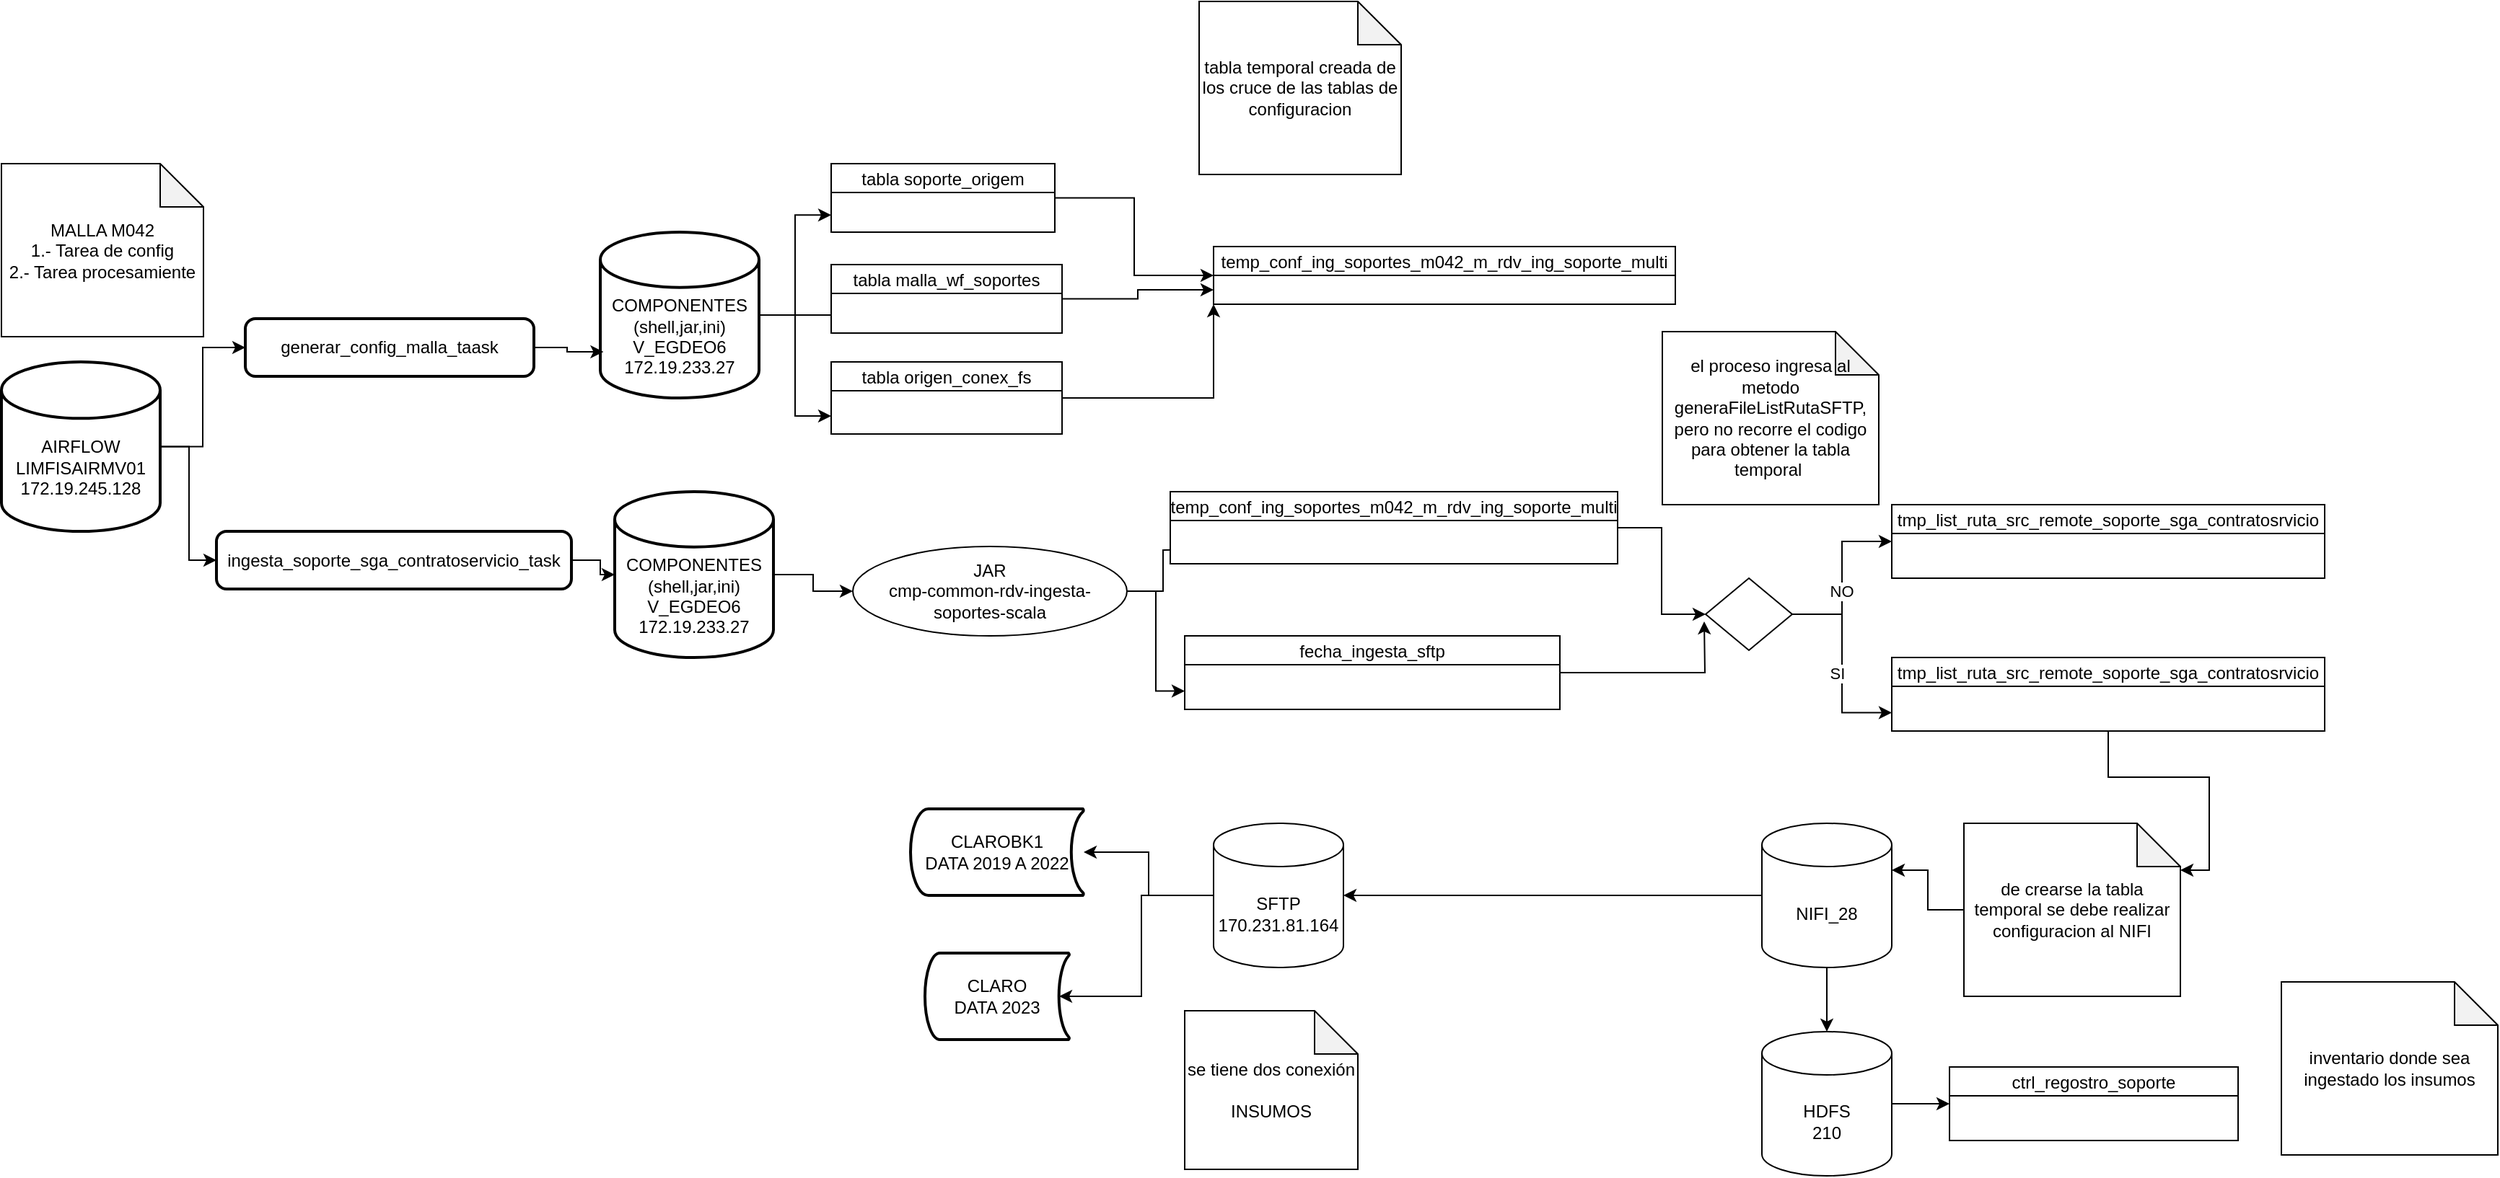 <mxfile version="22.0.4" type="github">
  <diagram name="Página-1" id="nAvbWC1fawTMlBLhIa62">
    <mxGraphModel dx="2003" dy="1937" grid="1" gridSize="10" guides="1" tooltips="1" connect="1" arrows="1" fold="1" page="1" pageScale="1" pageWidth="827" pageHeight="1169" math="0" shadow="0">
      <root>
        <mxCell id="0" />
        <mxCell id="1" parent="0" />
        <mxCell id="8W0M6XuyLA1WG0mMxSoz-59" style="edgeStyle=orthogonalEdgeStyle;rounded=0;orthogonalLoop=1;jettySize=auto;html=1;" edge="1" parent="1" source="8W0M6XuyLA1WG0mMxSoz-1" target="8W0M6XuyLA1WG0mMxSoz-8">
          <mxGeometry relative="1" as="geometry" />
        </mxCell>
        <mxCell id="8W0M6XuyLA1WG0mMxSoz-1" value="SFTP&lt;br&gt;170.231.81.164" style="shape=cylinder3;whiteSpace=wrap;html=1;boundedLbl=1;backgroundOutline=1;size=15;" vertex="1" parent="1">
          <mxGeometry x="900" y="440" width="90" height="100" as="geometry" />
        </mxCell>
        <mxCell id="8W0M6XuyLA1WG0mMxSoz-4" value="se tiene dos conexión&lt;br&gt;&lt;br&gt;INSUMOS" style="shape=note;whiteSpace=wrap;html=1;backgroundOutline=1;darkOpacity=0.05;" vertex="1" parent="1">
          <mxGeometry x="880" y="570" width="120" height="110" as="geometry" />
        </mxCell>
        <mxCell id="8W0M6XuyLA1WG0mMxSoz-7" value="CLARO&lt;br&gt;DATA 2023" style="strokeWidth=2;html=1;shape=mxgraph.flowchart.stored_data;whiteSpace=wrap;" vertex="1" parent="1">
          <mxGeometry x="700" y="530" width="100" height="60" as="geometry" />
        </mxCell>
        <mxCell id="8W0M6XuyLA1WG0mMxSoz-8" value="CLAROBK1&lt;br&gt;DATA 2019 A 2022" style="strokeWidth=2;html=1;shape=mxgraph.flowchart.stored_data;whiteSpace=wrap;" vertex="1" parent="1">
          <mxGeometry x="690" y="430" width="120" height="60" as="geometry" />
        </mxCell>
        <mxCell id="8W0M6XuyLA1WG0mMxSoz-29" style="edgeStyle=orthogonalEdgeStyle;rounded=0;orthogonalLoop=1;jettySize=auto;html=1;" edge="1" parent="1" source="8W0M6XuyLA1WG0mMxSoz-13" target="8W0M6XuyLA1WG0mMxSoz-16">
          <mxGeometry relative="1" as="geometry" />
        </mxCell>
        <mxCell id="8W0M6XuyLA1WG0mMxSoz-30" style="edgeStyle=orthogonalEdgeStyle;rounded=0;orthogonalLoop=1;jettySize=auto;html=1;" edge="1" parent="1" source="8W0M6XuyLA1WG0mMxSoz-13" target="8W0M6XuyLA1WG0mMxSoz-15">
          <mxGeometry relative="1" as="geometry" />
        </mxCell>
        <mxCell id="8W0M6XuyLA1WG0mMxSoz-13" value="&lt;br&gt;&lt;br&gt;AIRFLOW&lt;br&gt;LIMFISAIRMV01&lt;br&gt;172.19.245.128" style="strokeWidth=2;html=1;shape=mxgraph.flowchart.database;whiteSpace=wrap;" vertex="1" parent="1">
          <mxGeometry x="60" y="120" width="110" height="117.5" as="geometry" />
        </mxCell>
        <mxCell id="8W0M6XuyLA1WG0mMxSoz-47" style="edgeStyle=orthogonalEdgeStyle;rounded=0;orthogonalLoop=1;jettySize=auto;html=1;entryX=0;entryY=0.75;entryDx=0;entryDy=0;" edge="1" parent="1" source="8W0M6XuyLA1WG0mMxSoz-14" target="8W0M6XuyLA1WG0mMxSoz-21">
          <mxGeometry relative="1" as="geometry" />
        </mxCell>
        <mxCell id="8W0M6XuyLA1WG0mMxSoz-48" style="edgeStyle=orthogonalEdgeStyle;rounded=0;orthogonalLoop=1;jettySize=auto;html=1;" edge="1" parent="1" source="8W0M6XuyLA1WG0mMxSoz-14">
          <mxGeometry relative="1" as="geometry">
            <mxPoint x="660" y="87.5" as="targetPoint" />
          </mxGeometry>
        </mxCell>
        <mxCell id="8W0M6XuyLA1WG0mMxSoz-49" style="edgeStyle=orthogonalEdgeStyle;rounded=0;orthogonalLoop=1;jettySize=auto;html=1;entryX=0;entryY=0.75;entryDx=0;entryDy=0;" edge="1" parent="1" source="8W0M6XuyLA1WG0mMxSoz-14" target="8W0M6XuyLA1WG0mMxSoz-23">
          <mxGeometry relative="1" as="geometry" />
        </mxCell>
        <mxCell id="8W0M6XuyLA1WG0mMxSoz-14" value="&lt;br&gt;&lt;br&gt;COMPONENTES&lt;br&gt;(shell,jar,ini)&lt;br&gt;V_EGDEO6&lt;br&gt;172.19.233.27" style="strokeWidth=2;html=1;shape=mxgraph.flowchart.database;whiteSpace=wrap;" vertex="1" parent="1">
          <mxGeometry x="475" y="30" width="110" height="115" as="geometry" />
        </mxCell>
        <mxCell id="8W0M6XuyLA1WG0mMxSoz-31" style="edgeStyle=orthogonalEdgeStyle;rounded=0;orthogonalLoop=1;jettySize=auto;html=1;" edge="1" parent="1" source="8W0M6XuyLA1WG0mMxSoz-15" target="8W0M6XuyLA1WG0mMxSoz-20">
          <mxGeometry relative="1" as="geometry" />
        </mxCell>
        <mxCell id="8W0M6XuyLA1WG0mMxSoz-15" value="ingesta_soporte_sga_contratoservicio_task" style="rounded=1;whiteSpace=wrap;html=1;absoluteArcSize=1;arcSize=14;strokeWidth=2;" vertex="1" parent="1">
          <mxGeometry x="209" y="237.5" width="246" height="40" as="geometry" />
        </mxCell>
        <mxCell id="8W0M6XuyLA1WG0mMxSoz-16" value="generar_config_malla_taask" style="rounded=1;whiteSpace=wrap;html=1;absoluteArcSize=1;arcSize=14;strokeWidth=2;" vertex="1" parent="1">
          <mxGeometry x="229" y="90" width="200" height="40" as="geometry" />
        </mxCell>
        <mxCell id="8W0M6XuyLA1WG0mMxSoz-17" value="MALLA M042&lt;br&gt;1.- Tarea de config&lt;br&gt;2.- Tarea procesamiente" style="shape=note;whiteSpace=wrap;html=1;backgroundOutline=1;darkOpacity=0.05;" vertex="1" parent="1">
          <mxGeometry x="60" y="-17.5" width="140" height="120" as="geometry" />
        </mxCell>
        <mxCell id="8W0M6XuyLA1WG0mMxSoz-35" style="edgeStyle=orthogonalEdgeStyle;rounded=0;orthogonalLoop=1;jettySize=auto;html=1;" edge="1" parent="1" source="8W0M6XuyLA1WG0mMxSoz-20" target="8W0M6XuyLA1WG0mMxSoz-28">
          <mxGeometry relative="1" as="geometry" />
        </mxCell>
        <mxCell id="8W0M6XuyLA1WG0mMxSoz-20" value="&lt;br&gt;&lt;br&gt;COMPONENTES&lt;br&gt;(shell,jar,ini)&lt;br&gt;V_EGDEO6&lt;br&gt;172.19.233.27" style="strokeWidth=2;html=1;shape=mxgraph.flowchart.database;whiteSpace=wrap;" vertex="1" parent="1">
          <mxGeometry x="485" y="210" width="110" height="115" as="geometry" />
        </mxCell>
        <mxCell id="8W0M6XuyLA1WG0mMxSoz-25" style="edgeStyle=orthogonalEdgeStyle;rounded=0;orthogonalLoop=1;jettySize=auto;html=1;entryX=0;entryY=0.5;entryDx=0;entryDy=0;" edge="1" parent="1" source="8W0M6XuyLA1WG0mMxSoz-21" target="8W0M6XuyLA1WG0mMxSoz-24">
          <mxGeometry relative="1" as="geometry" />
        </mxCell>
        <mxCell id="8W0M6XuyLA1WG0mMxSoz-21" value="tabla soporte_origem" style="swimlane;fontStyle=0;childLayout=stackLayout;horizontal=1;startSize=20;fillColor=#ffffff;horizontalStack=0;resizeParent=1;resizeParentMax=0;resizeLast=0;collapsible=0;marginBottom=0;swimlaneFillColor=#ffffff;" vertex="1" parent="1">
          <mxGeometry x="635" y="-17.5" width="155" height="47.5" as="geometry" />
        </mxCell>
        <mxCell id="8W0M6XuyLA1WG0mMxSoz-26" style="edgeStyle=orthogonalEdgeStyle;rounded=0;orthogonalLoop=1;jettySize=auto;html=1;entryX=0;entryY=0.75;entryDx=0;entryDy=0;" edge="1" parent="1" source="8W0M6XuyLA1WG0mMxSoz-22" target="8W0M6XuyLA1WG0mMxSoz-24">
          <mxGeometry relative="1" as="geometry" />
        </mxCell>
        <mxCell id="8W0M6XuyLA1WG0mMxSoz-22" value="tabla malla_wf_soportes" style="swimlane;fontStyle=0;childLayout=stackLayout;horizontal=1;startSize=20;fillColor=#ffffff;horizontalStack=0;resizeParent=1;resizeParentMax=0;resizeLast=0;collapsible=0;marginBottom=0;swimlaneFillColor=#ffffff;" vertex="1" parent="1">
          <mxGeometry x="635" y="52.5" width="160" height="47.5" as="geometry" />
        </mxCell>
        <mxCell id="8W0M6XuyLA1WG0mMxSoz-27" style="edgeStyle=orthogonalEdgeStyle;rounded=0;orthogonalLoop=1;jettySize=auto;html=1;entryX=0;entryY=1;entryDx=0;entryDy=0;" edge="1" parent="1" source="8W0M6XuyLA1WG0mMxSoz-23" target="8W0M6XuyLA1WG0mMxSoz-24">
          <mxGeometry relative="1" as="geometry" />
        </mxCell>
        <mxCell id="8W0M6XuyLA1WG0mMxSoz-23" value="tabla origen_conex_fs" style="swimlane;fontStyle=0;childLayout=stackLayout;horizontal=1;startSize=20;fillColor=#ffffff;horizontalStack=0;resizeParent=1;resizeParentMax=0;resizeLast=0;collapsible=0;marginBottom=0;swimlaneFillColor=#ffffff;" vertex="1" parent="1">
          <mxGeometry x="635" y="120" width="160" height="50" as="geometry" />
        </mxCell>
        <mxCell id="8W0M6XuyLA1WG0mMxSoz-24" value="temp_conf_ing_soportes_m042_m_rdv_ing_soporte_multi" style="swimlane;fontStyle=0;childLayout=stackLayout;horizontal=1;startSize=20;fillColor=#ffffff;horizontalStack=0;resizeParent=1;resizeParentMax=0;resizeLast=0;collapsible=0;marginBottom=0;swimlaneFillColor=#ffffff;" vertex="1" parent="1">
          <mxGeometry x="900" y="40" width="320" height="40" as="geometry" />
        </mxCell>
        <mxCell id="8W0M6XuyLA1WG0mMxSoz-39" style="edgeStyle=orthogonalEdgeStyle;rounded=0;orthogonalLoop=1;jettySize=auto;html=1;" edge="1" parent="1" source="8W0M6XuyLA1WG0mMxSoz-28">
          <mxGeometry relative="1" as="geometry">
            <mxPoint x="890" y="250" as="targetPoint" />
          </mxGeometry>
        </mxCell>
        <mxCell id="8W0M6XuyLA1WG0mMxSoz-40" style="edgeStyle=orthogonalEdgeStyle;rounded=0;orthogonalLoop=1;jettySize=auto;html=1;entryX=0;entryY=0.75;entryDx=0;entryDy=0;" edge="1" parent="1" source="8W0M6XuyLA1WG0mMxSoz-28" target="8W0M6XuyLA1WG0mMxSoz-34">
          <mxGeometry relative="1" as="geometry" />
        </mxCell>
        <mxCell id="8W0M6XuyLA1WG0mMxSoz-28" value="JAR&lt;br&gt;cmp-common-rdv-ingesta-soportes-scala" style="shape=ellipse;html=1;dashed=0;whiteSpace=wrap;perimeter=ellipsePerimeter;" vertex="1" parent="1">
          <mxGeometry x="650" y="248" width="190" height="62" as="geometry" />
        </mxCell>
        <mxCell id="8W0M6XuyLA1WG0mMxSoz-32" style="edgeStyle=orthogonalEdgeStyle;rounded=0;orthogonalLoop=1;jettySize=auto;html=1;entryX=0.02;entryY=0.722;entryDx=0;entryDy=0;entryPerimeter=0;" edge="1" parent="1" source="8W0M6XuyLA1WG0mMxSoz-16" target="8W0M6XuyLA1WG0mMxSoz-14">
          <mxGeometry relative="1" as="geometry" />
        </mxCell>
        <mxCell id="8W0M6XuyLA1WG0mMxSoz-43" style="edgeStyle=orthogonalEdgeStyle;rounded=0;orthogonalLoop=1;jettySize=auto;html=1;" edge="1" parent="1" source="8W0M6XuyLA1WG0mMxSoz-34">
          <mxGeometry relative="1" as="geometry">
            <mxPoint x="1240" y="300" as="targetPoint" />
          </mxGeometry>
        </mxCell>
        <mxCell id="8W0M6XuyLA1WG0mMxSoz-34" value="fecha_ingesta_sftp" style="swimlane;fontStyle=0;childLayout=stackLayout;horizontal=1;startSize=20;fillColor=#ffffff;horizontalStack=0;resizeParent=1;resizeParentMax=0;resizeLast=0;collapsible=0;marginBottom=0;swimlaneFillColor=#ffffff;" vertex="1" parent="1">
          <mxGeometry x="880" y="310" width="260" height="51" as="geometry" />
        </mxCell>
        <mxCell id="8W0M6XuyLA1WG0mMxSoz-42" style="edgeStyle=orthogonalEdgeStyle;rounded=0;orthogonalLoop=1;jettySize=auto;html=1;entryX=0;entryY=0.5;entryDx=0;entryDy=0;" edge="1" parent="1" source="8W0M6XuyLA1WG0mMxSoz-38" target="8W0M6XuyLA1WG0mMxSoz-41">
          <mxGeometry relative="1" as="geometry" />
        </mxCell>
        <mxCell id="8W0M6XuyLA1WG0mMxSoz-38" value="temp_conf_ing_soportes_m042_m_rdv_ing_soporte_multi" style="swimlane;fontStyle=0;childLayout=stackLayout;horizontal=1;startSize=20;fillColor=#ffffff;horizontalStack=0;resizeParent=1;resizeParentMax=0;resizeLast=0;collapsible=0;marginBottom=0;swimlaneFillColor=#ffffff;" vertex="1" parent="1">
          <mxGeometry x="870" y="210" width="310" height="50" as="geometry" />
        </mxCell>
        <mxCell id="8W0M6XuyLA1WG0mMxSoz-45" style="edgeStyle=orthogonalEdgeStyle;rounded=0;orthogonalLoop=1;jettySize=auto;html=1;entryX=0;entryY=0.5;entryDx=0;entryDy=0;" edge="1" parent="1" source="8W0M6XuyLA1WG0mMxSoz-41" target="8W0M6XuyLA1WG0mMxSoz-44">
          <mxGeometry relative="1" as="geometry" />
        </mxCell>
        <mxCell id="8W0M6XuyLA1WG0mMxSoz-51" value="NO" style="edgeLabel;html=1;align=center;verticalAlign=middle;resizable=0;points=[];" vertex="1" connectable="0" parent="8W0M6XuyLA1WG0mMxSoz-45">
          <mxGeometry x="-0.15" y="1" relative="1" as="geometry">
            <mxPoint as="offset" />
          </mxGeometry>
        </mxCell>
        <mxCell id="8W0M6XuyLA1WG0mMxSoz-55" style="edgeStyle=orthogonalEdgeStyle;rounded=0;orthogonalLoop=1;jettySize=auto;html=1;entryX=0;entryY=0.75;entryDx=0;entryDy=0;" edge="1" parent="1" source="8W0M6XuyLA1WG0mMxSoz-41" target="8W0M6XuyLA1WG0mMxSoz-54">
          <mxGeometry relative="1" as="geometry" />
        </mxCell>
        <mxCell id="8W0M6XuyLA1WG0mMxSoz-56" value="SI" style="edgeLabel;html=1;align=center;verticalAlign=middle;resizable=0;points=[];" vertex="1" connectable="0" parent="8W0M6XuyLA1WG0mMxSoz-55">
          <mxGeometry x="0.09" y="-4" relative="1" as="geometry">
            <mxPoint as="offset" />
          </mxGeometry>
        </mxCell>
        <mxCell id="8W0M6XuyLA1WG0mMxSoz-41" value="" style="shape=rhombus;html=1;dashed=0;whiteSpace=wrap;perimeter=rhombusPerimeter;" vertex="1" parent="1">
          <mxGeometry x="1241" y="270" width="60" height="50" as="geometry" />
        </mxCell>
        <mxCell id="8W0M6XuyLA1WG0mMxSoz-44" value="tmp_list_ruta_src_remote_soporte_sga_contratosrvicio" style="swimlane;fontStyle=0;childLayout=stackLayout;horizontal=1;startSize=20;fillColor=#ffffff;horizontalStack=0;resizeParent=1;resizeParentMax=0;resizeLast=0;collapsible=0;marginBottom=0;swimlaneFillColor=#ffffff;" vertex="1" parent="1">
          <mxGeometry x="1370" y="219" width="300" height="51" as="geometry" />
        </mxCell>
        <mxCell id="8W0M6XuyLA1WG0mMxSoz-46" value="tabla temporal creada de los cruce de las tablas de configuracion" style="shape=note;whiteSpace=wrap;html=1;backgroundOutline=1;darkOpacity=0.05;" vertex="1" parent="1">
          <mxGeometry x="890" y="-130" width="140" height="120" as="geometry" />
        </mxCell>
        <mxCell id="8W0M6XuyLA1WG0mMxSoz-50" value="el proceso ingresa al metodo generaFileListRutaSFTP, pero no recorre el codigo para obtener la tabla temporal&amp;nbsp;" style="shape=note;whiteSpace=wrap;html=1;backgroundOutline=1;darkOpacity=0.05;" vertex="1" parent="1">
          <mxGeometry x="1211" y="99" width="150" height="120" as="geometry" />
        </mxCell>
        <mxCell id="8W0M6XuyLA1WG0mMxSoz-54" value="tmp_list_ruta_src_remote_soporte_sga_contratosrvicio" style="swimlane;fontStyle=0;childLayout=stackLayout;horizontal=1;startSize=20;fillColor=#ffffff;horizontalStack=0;resizeParent=1;resizeParentMax=0;resizeLast=0;collapsible=0;marginBottom=0;swimlaneFillColor=#ffffff;" vertex="1" parent="1">
          <mxGeometry x="1370" y="325" width="300" height="51" as="geometry" />
        </mxCell>
        <mxCell id="8W0M6XuyLA1WG0mMxSoz-61" style="edgeStyle=orthogonalEdgeStyle;rounded=0;orthogonalLoop=1;jettySize=auto;html=1;" edge="1" parent="1" source="8W0M6XuyLA1WG0mMxSoz-57" target="8W0M6XuyLA1WG0mMxSoz-1">
          <mxGeometry relative="1" as="geometry" />
        </mxCell>
        <mxCell id="8W0M6XuyLA1WG0mMxSoz-57" value="NIFI_28" style="shape=cylinder3;whiteSpace=wrap;html=1;boundedLbl=1;backgroundOutline=1;size=15;" vertex="1" parent="1">
          <mxGeometry x="1280" y="440" width="90" height="100" as="geometry" />
        </mxCell>
        <mxCell id="8W0M6XuyLA1WG0mMxSoz-58" style="edgeStyle=orthogonalEdgeStyle;rounded=0;orthogonalLoop=1;jettySize=auto;html=1;entryX=1;entryY=0;entryDx=0;entryDy=32.5;entryPerimeter=0;" edge="1" parent="1" source="8W0M6XuyLA1WG0mMxSoz-67" target="8W0M6XuyLA1WG0mMxSoz-57">
          <mxGeometry relative="1" as="geometry" />
        </mxCell>
        <mxCell id="8W0M6XuyLA1WG0mMxSoz-60" style="edgeStyle=orthogonalEdgeStyle;rounded=0;orthogonalLoop=1;jettySize=auto;html=1;entryX=0.93;entryY=0.5;entryDx=0;entryDy=0;entryPerimeter=0;" edge="1" parent="1" source="8W0M6XuyLA1WG0mMxSoz-1" target="8W0M6XuyLA1WG0mMxSoz-7">
          <mxGeometry relative="1" as="geometry" />
        </mxCell>
        <mxCell id="8W0M6XuyLA1WG0mMxSoz-65" style="edgeStyle=orthogonalEdgeStyle;rounded=0;orthogonalLoop=1;jettySize=auto;html=1;entryX=0;entryY=0.5;entryDx=0;entryDy=0;" edge="1" parent="1" source="8W0M6XuyLA1WG0mMxSoz-62" target="8W0M6XuyLA1WG0mMxSoz-63">
          <mxGeometry relative="1" as="geometry" />
        </mxCell>
        <mxCell id="8W0M6XuyLA1WG0mMxSoz-62" value="HDFS&lt;br&gt;210" style="shape=cylinder3;whiteSpace=wrap;html=1;boundedLbl=1;backgroundOutline=1;size=15;" vertex="1" parent="1">
          <mxGeometry x="1280" y="584.5" width="90" height="100" as="geometry" />
        </mxCell>
        <mxCell id="8W0M6XuyLA1WG0mMxSoz-63" value="ctrl_regostro_soporte" style="swimlane;fontStyle=0;childLayout=stackLayout;horizontal=1;startSize=20;fillColor=#ffffff;horizontalStack=0;resizeParent=1;resizeParentMax=0;resizeLast=0;collapsible=0;marginBottom=0;swimlaneFillColor=#ffffff;" vertex="1" parent="1">
          <mxGeometry x="1410" y="609" width="200" height="51" as="geometry" />
        </mxCell>
        <mxCell id="8W0M6XuyLA1WG0mMxSoz-64" style="edgeStyle=orthogonalEdgeStyle;rounded=0;orthogonalLoop=1;jettySize=auto;html=1;entryX=0.5;entryY=0;entryDx=0;entryDy=0;entryPerimeter=0;" edge="1" parent="1" source="8W0M6XuyLA1WG0mMxSoz-57" target="8W0M6XuyLA1WG0mMxSoz-62">
          <mxGeometry relative="1" as="geometry" />
        </mxCell>
        <mxCell id="8W0M6XuyLA1WG0mMxSoz-66" value="inventario donde sea ingestado los insumos" style="shape=note;whiteSpace=wrap;html=1;backgroundOutline=1;darkOpacity=0.05;" vertex="1" parent="1">
          <mxGeometry x="1640" y="550" width="150" height="120" as="geometry" />
        </mxCell>
        <mxCell id="8W0M6XuyLA1WG0mMxSoz-68" value="" style="edgeStyle=orthogonalEdgeStyle;rounded=0;orthogonalLoop=1;jettySize=auto;html=1;entryX=1;entryY=0;entryDx=0;entryDy=32.5;entryPerimeter=0;" edge="1" parent="1" source="8W0M6XuyLA1WG0mMxSoz-54" target="8W0M6XuyLA1WG0mMxSoz-67">
          <mxGeometry relative="1" as="geometry">
            <mxPoint x="1520" y="376" as="sourcePoint" />
            <mxPoint x="1370" y="473" as="targetPoint" />
          </mxGeometry>
        </mxCell>
        <mxCell id="8W0M6XuyLA1WG0mMxSoz-67" value="de crearse la tabla temporal se debe realizar configuracion al NIFI" style="shape=note;whiteSpace=wrap;html=1;backgroundOutline=1;darkOpacity=0.05;" vertex="1" parent="1">
          <mxGeometry x="1420" y="440" width="150" height="120" as="geometry" />
        </mxCell>
      </root>
    </mxGraphModel>
  </diagram>
</mxfile>
